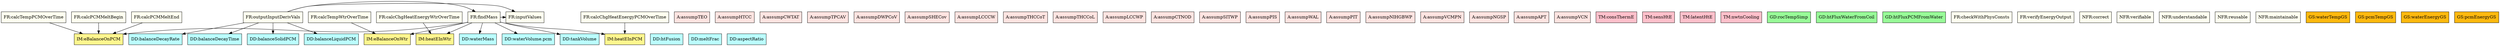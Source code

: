 digraph allvsr {
	findMass -> wMass;
	findMass -> wVol;
	findMass -> tankVol;
	findMass -> eBalanceOnWtrRC;
	findMass -> eBalanceOnPCMRC;
	findMass -> heatEInWtrIM;
	findMass -> heatEInPCMRC;
	findMass -> inputValues;
	outputInputDerivVals -> tauW;
	outputInputDerivVals -> eta;
	outputInputDerivVals -> tauSP;
	outputInputDerivVals -> tauLP;
	outputInputDerivVals -> inputValues;
	outputInputDerivVals -> findMass;
	calcTempWtrOverTime -> eBalanceOnWtrRC;
	calcTempPCMOverTime -> eBalanceOnPCMRC;
	calcChgHeatEnergyWtrOverTime -> heatEInWtrIM;
	calcChgHeatEnergyPCMOverTime -> heatEInPCMRC;
	calcPCMMeltBegin -> eBalanceOnPCMRC;
	calcPCMMeltEnd -> eBalanceOnPCMRC;


	assumpTEO	[shape=box, color=black, style=filled, fillcolor=mistyrose, label="A:assumpTEO"];
	assumpHTCC	[shape=box, color=black, style=filled, fillcolor=mistyrose, label="A:assumpHTCC"];
	assumpCWTAT	[shape=box, color=black, style=filled, fillcolor=mistyrose, label="A:assumpCWTAT"];
	assumpTPCAV	[shape=box, color=black, style=filled, fillcolor=mistyrose, label="A:assumpTPCAV"];
	assumpDWPCoV	[shape=box, color=black, style=filled, fillcolor=mistyrose, label="A:assumpDWPCoV"];
	assumpSHECov	[shape=box, color=black, style=filled, fillcolor=mistyrose, label="A:assumpSHECov"];
	assumpLCCCW	[shape=box, color=black, style=filled, fillcolor=mistyrose, label="A:assumpLCCCW"];
	assumpTHCCoT	[shape=box, color=black, style=filled, fillcolor=mistyrose, label="A:assumpTHCCoT"];
	assumpTHCCoL	[shape=box, color=black, style=filled, fillcolor=mistyrose, label="A:assumpTHCCoL"];
	assumpLCCWP	[shape=box, color=black, style=filled, fillcolor=mistyrose, label="A:assumpLCCWP"];
	assumpCTNOD	[shape=box, color=black, style=filled, fillcolor=mistyrose, label="A:assumpCTNOD"];
	assumpSITWP	[shape=box, color=black, style=filled, fillcolor=mistyrose, label="A:assumpSITWP"];
	assumpPIS	[shape=box, color=black, style=filled, fillcolor=mistyrose, label="A:assumpPIS"];
	assumpWAL	[shape=box, color=black, style=filled, fillcolor=mistyrose, label="A:assumpWAL"];
	assumpPIT	[shape=box, color=black, style=filled, fillcolor=mistyrose, label="A:assumpPIT"];
	assumpNIHGBWP	[shape=box, color=black, style=filled, fillcolor=mistyrose, label="A:assumpNIHGBWP"];
	assumpVCMPN	[shape=box, color=black, style=filled, fillcolor=mistyrose, label="A:assumpVCMPN"];
	assumpNGSP	[shape=box, color=black, style=filled, fillcolor=mistyrose, label="A:assumpNGSP"];
	assumpAPT	[shape=box, color=black, style=filled, fillcolor=mistyrose, label="A:assumpAPT"];
	assumpVCN	[shape=box, color=black, style=filled, fillcolor=mistyrose, label="A:assumpVCN"];

	subgraph A {
	rank="same"
	{assumpTEO, assumpHTCC, assumpCWTAT, assumpTPCAV, assumpDWPCoV, assumpSHECov, assumpLCCCW, assumpTHCCoT, assumpTHCCoL, assumpLCCWP, assumpCTNOD, assumpSITWP, assumpPIS, assumpWAL, assumpPIT, assumpNIHGBWP, assumpVCMPN, assumpNGSP, assumpAPT, assumpVCN}
	}

	wMass	[shape=box, color=black, style=filled, fillcolor=paleturquoise1, label="DD:waterMass"];
	wVol	[shape=box, color=black, style=filled, fillcolor=paleturquoise1, label="DD:waterVolume.pcm"];
	tankVol	[shape=box, color=black, style=filled, fillcolor=paleturquoise1, label="DD:tankVolume"];
	tauW	[shape=box, color=black, style=filled, fillcolor=paleturquoise1, label="DD:balanceDecayRate"];
	eta	[shape=box, color=black, style=filled, fillcolor=paleturquoise1, label="DD:balanceDecayTime"];
	tauSP	[shape=box, color=black, style=filled, fillcolor=paleturquoise1, label="DD:balanceSolidPCM"];
	tauLP	[shape=box, color=black, style=filled, fillcolor=paleturquoise1, label="DD:balanceLiquidPCM"];
	htFusion	[shape=box, color=black, style=filled, fillcolor=paleturquoise1, label="DD:htFusion"];
	meltFrac	[shape=box, color=black, style=filled, fillcolor=paleturquoise1, label="DD:meltFrac"];
	aspectRatio	[shape=box, color=black, style=filled, fillcolor=paleturquoise1, label="DD:aspectRatio"];

	subgraph DD {
	rank="same"
	{wMass, wVol, tankVol, tauW, eta, tauSP, tauLP, htFusion, meltFrac, aspectRatio}
	}

	consThermECS	[shape=box, color=black, style=filled, fillcolor=pink, label="TM:consThermE"];
	sensHeat	[shape=box, color=black, style=filled, fillcolor=pink, label="TM:sensHtE"];
	latentHtETM	[shape=box, color=black, style=filled, fillcolor=pink, label="TM:latentHtE"];
	nwtnCoolingRC	[shape=box, color=black, style=filled, fillcolor=pink, label="TM:nwtnCooling"];

	subgraph TM {
	rank="same"
	{consThermECS, sensHeat, latentHtETM, nwtnCoolingRC}
	}

	rocTempSimpRC	[shape=box, color=black, style=filled, fillcolor=palegreen, label="GD:rocTempSimp"];
	htFluxC	[shape=box, color=black, style=filled, fillcolor=palegreen, label="GD:htFluxWaterFromCoil"];
	htFluxP	[shape=box, color=black, style=filled, fillcolor=palegreen, label="GD:htFluxPCMFromWater"];

	subgraph GD {
	rank="same"
	{rocTempSimpRC, htFluxC, htFluxP}
	}

	eBalanceOnWtrRC	[shape=box, color=black, style=filled, fillcolor=khaki1, label="IM:eBalanceOnWtr"];
	eBalanceOnPCMRC	[shape=box, color=black, style=filled, fillcolor=khaki1, label="IM:eBalanceOnPCM"];
	heatEInWtrIM	[shape=box, color=black, style=filled, fillcolor=khaki1, label="IM:heatEInWtr"];
	heatEInPCMRC	[shape=box, color=black, style=filled, fillcolor=khaki1, label="IM:heatEInPCM"];

	subgraph IM {
	rank="same"
	{eBalanceOnWtrRC, eBalanceOnPCMRC, heatEInWtrIM, heatEInPCMRC}
	}

	inputValues	[shape=box, color=black, style=filled, fillcolor=ivory, label="FR:inputValues"];
	findMass	[shape=box, color=black, style=filled, fillcolor=ivory, label="FR:findMass"];
	checkWithPhysConsts	[shape=box, color=black, style=filled, fillcolor=ivory, label="FR:checkWithPhysConsts"];
	outputInputDerivVals	[shape=box, color=black, style=filled, fillcolor=ivory, label="FR:outputInputDerivVals"];
	calcTempWtrOverTime	[shape=box, color=black, style=filled, fillcolor=ivory, label="FR:calcTempWtrOverTime"];
	calcTempPCMOverTime	[shape=box, color=black, style=filled, fillcolor=ivory, label="FR:calcTempPCMOverTime"];
	calcChgHeatEnergyWtrOverTime	[shape=box, color=black, style=filled, fillcolor=ivory, label="FR:calcChgHeatEnergyWtrOverTime"];
	calcChgHeatEnergyPCMOverTime	[shape=box, color=black, style=filled, fillcolor=ivory, label="FR:calcChgHeatEnergyPCMOverTime"];
	verifyEnergyOutput	[shape=box, color=black, style=filled, fillcolor=ivory, label="FR:verifyEnergyOutput"];
	calcPCMMeltBegin	[shape=box, color=black, style=filled, fillcolor=ivory, label="FR:calcPCMMeltBegin"];
	calcPCMMeltEnd	[shape=box, color=black, style=filled, fillcolor=ivory, label="FR:calcPCMMeltEnd"];
	correct	[shape=box, color=black, style=filled, fillcolor=ivory, label="NFR:correct"];
	verifiable	[shape=box, color=black, style=filled, fillcolor=ivory, label="NFR:verifiable"];
	understandable	[shape=box, color=black, style=filled, fillcolor=ivory, label="NFR:understandable"];
	reusable	[shape=box, color=black, style=filled, fillcolor=ivory, label="NFR:reusable"];
	maintainable	[shape=box, color=black, style=filled, fillcolor=ivory, label="NFR:maintainable"];

	subgraph FR {
	rank="same"
	{inputValues, findMass, checkWithPhysConsts, outputInputDerivVals, calcTempWtrOverTime, calcTempPCMOverTime, calcChgHeatEnergyWtrOverTime, calcChgHeatEnergyPCMOverTime, verifyEnergyOutput, calcPCMMeltBegin, calcPCMMeltEnd, correct, verifiable, understandable, reusable, maintainable}
	}

	waterTempGS	[shape=box, color=black, style=filled, fillcolor=darkgoldenrod1, label="GS:waterTempGS"];
	pcmTempGS	[shape=box, color=black, style=filled, fillcolor=darkgoldenrod1, label="GS:pcmTempGS"];
	waterEnergyGS	[shape=box, color=black, style=filled, fillcolor=darkgoldenrod1, label="GS:waterEnergyGS"];
	pcmEnergyGS	[shape=box, color=black, style=filled, fillcolor=darkgoldenrod1, label="GS:pcmEnergyGS"];

	subgraph GS {
	rank="same"
	{waterTempGS, pcmTempGS, waterEnergyGS, pcmEnergyGS}
	}

}
